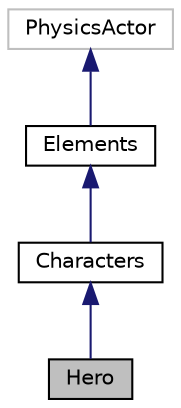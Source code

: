 digraph "Hero"
{
  edge [fontname="Helvetica",fontsize="10",labelfontname="Helvetica",labelfontsize="10"];
  node [fontname="Helvetica",fontsize="10",shape=record];
  Node1 [label="Hero",height=0.2,width=0.4,color="black", fillcolor="grey75", style="filled", fontcolor="black"];
  Node2 -> Node1 [dir="back",color="midnightblue",fontsize="10",style="solid",fontname="Helvetica"];
  Node2 [label="Characters",height=0.2,width=0.4,color="black", fillcolor="white", style="filled",URL="$class_characters.html"];
  Node3 -> Node2 [dir="back",color="midnightblue",fontsize="10",style="solid",fontname="Helvetica"];
  Node3 [label="Elements",height=0.2,width=0.4,color="black", fillcolor="white", style="filled",URL="$class_elements.html"];
  Node4 -> Node3 [dir="back",color="midnightblue",fontsize="10",style="solid",fontname="Helvetica"];
  Node4 [label="PhysicsActor",height=0.2,width=0.4,color="grey75", fillcolor="white", style="filled"];
}
